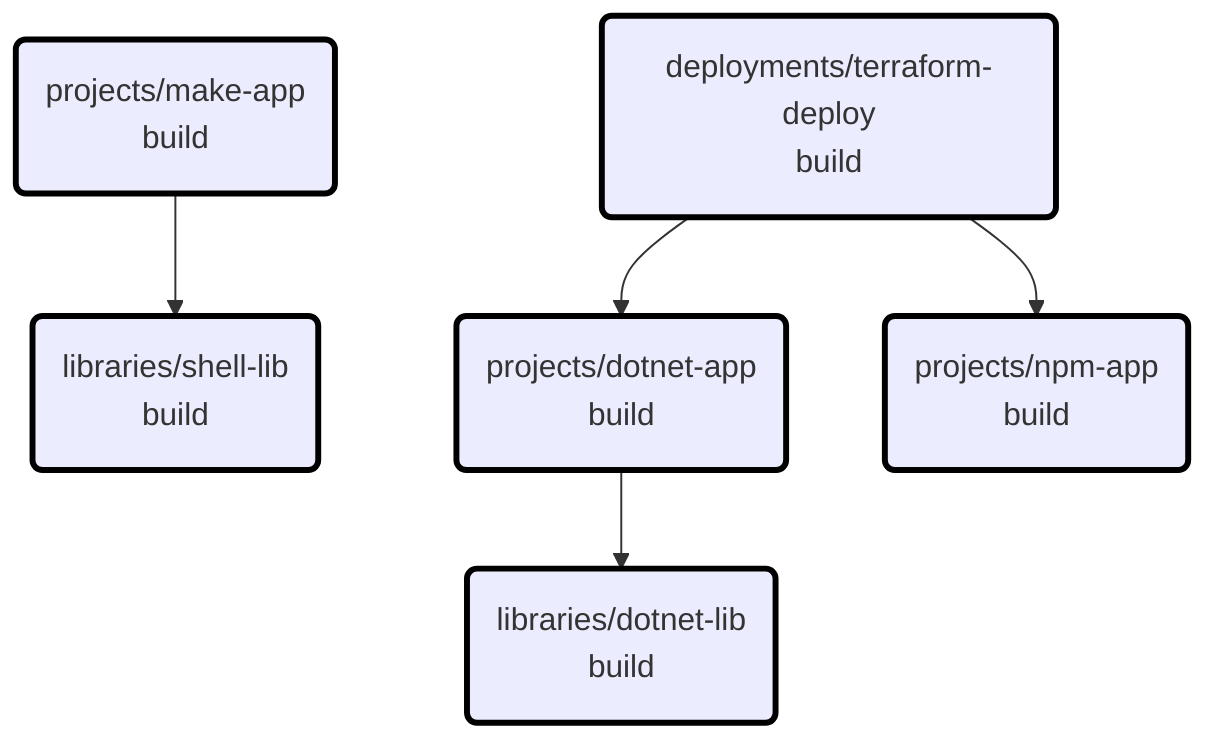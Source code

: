 flowchart TD
classDef build stroke:red,stroke-width:3px
classDef restore stroke:orange,stroke-width:3px
classDef ignore stroke:black,stroke-width:3px
deployments/terraform-deploy:build("deployments/terraform-deploy
build ")
libraries/dotnet-lib:build("libraries/dotnet-lib
build ")
libraries/shell-lib:build("libraries/shell-lib
build ")
projects/dotnet-app:build("projects/dotnet-app
build ")
projects/make-app:build("projects/make-app
build ")
projects/npm-app:build("projects/npm-app
build ")
deployments/terraform-deploy:build --> projects/dotnet-app:build
deployments/terraform-deploy:build --> projects/npm-app:build
class deployments/terraform-deploy:build ignore
class libraries/dotnet-lib:build ignore
class libraries/shell-lib:build ignore
projects/dotnet-app:build --> libraries/dotnet-lib:build
class projects/dotnet-app:build ignore
projects/make-app:build --> libraries/shell-lib:build
class projects/make-app:build ignore
class projects/npm-app:build ignore